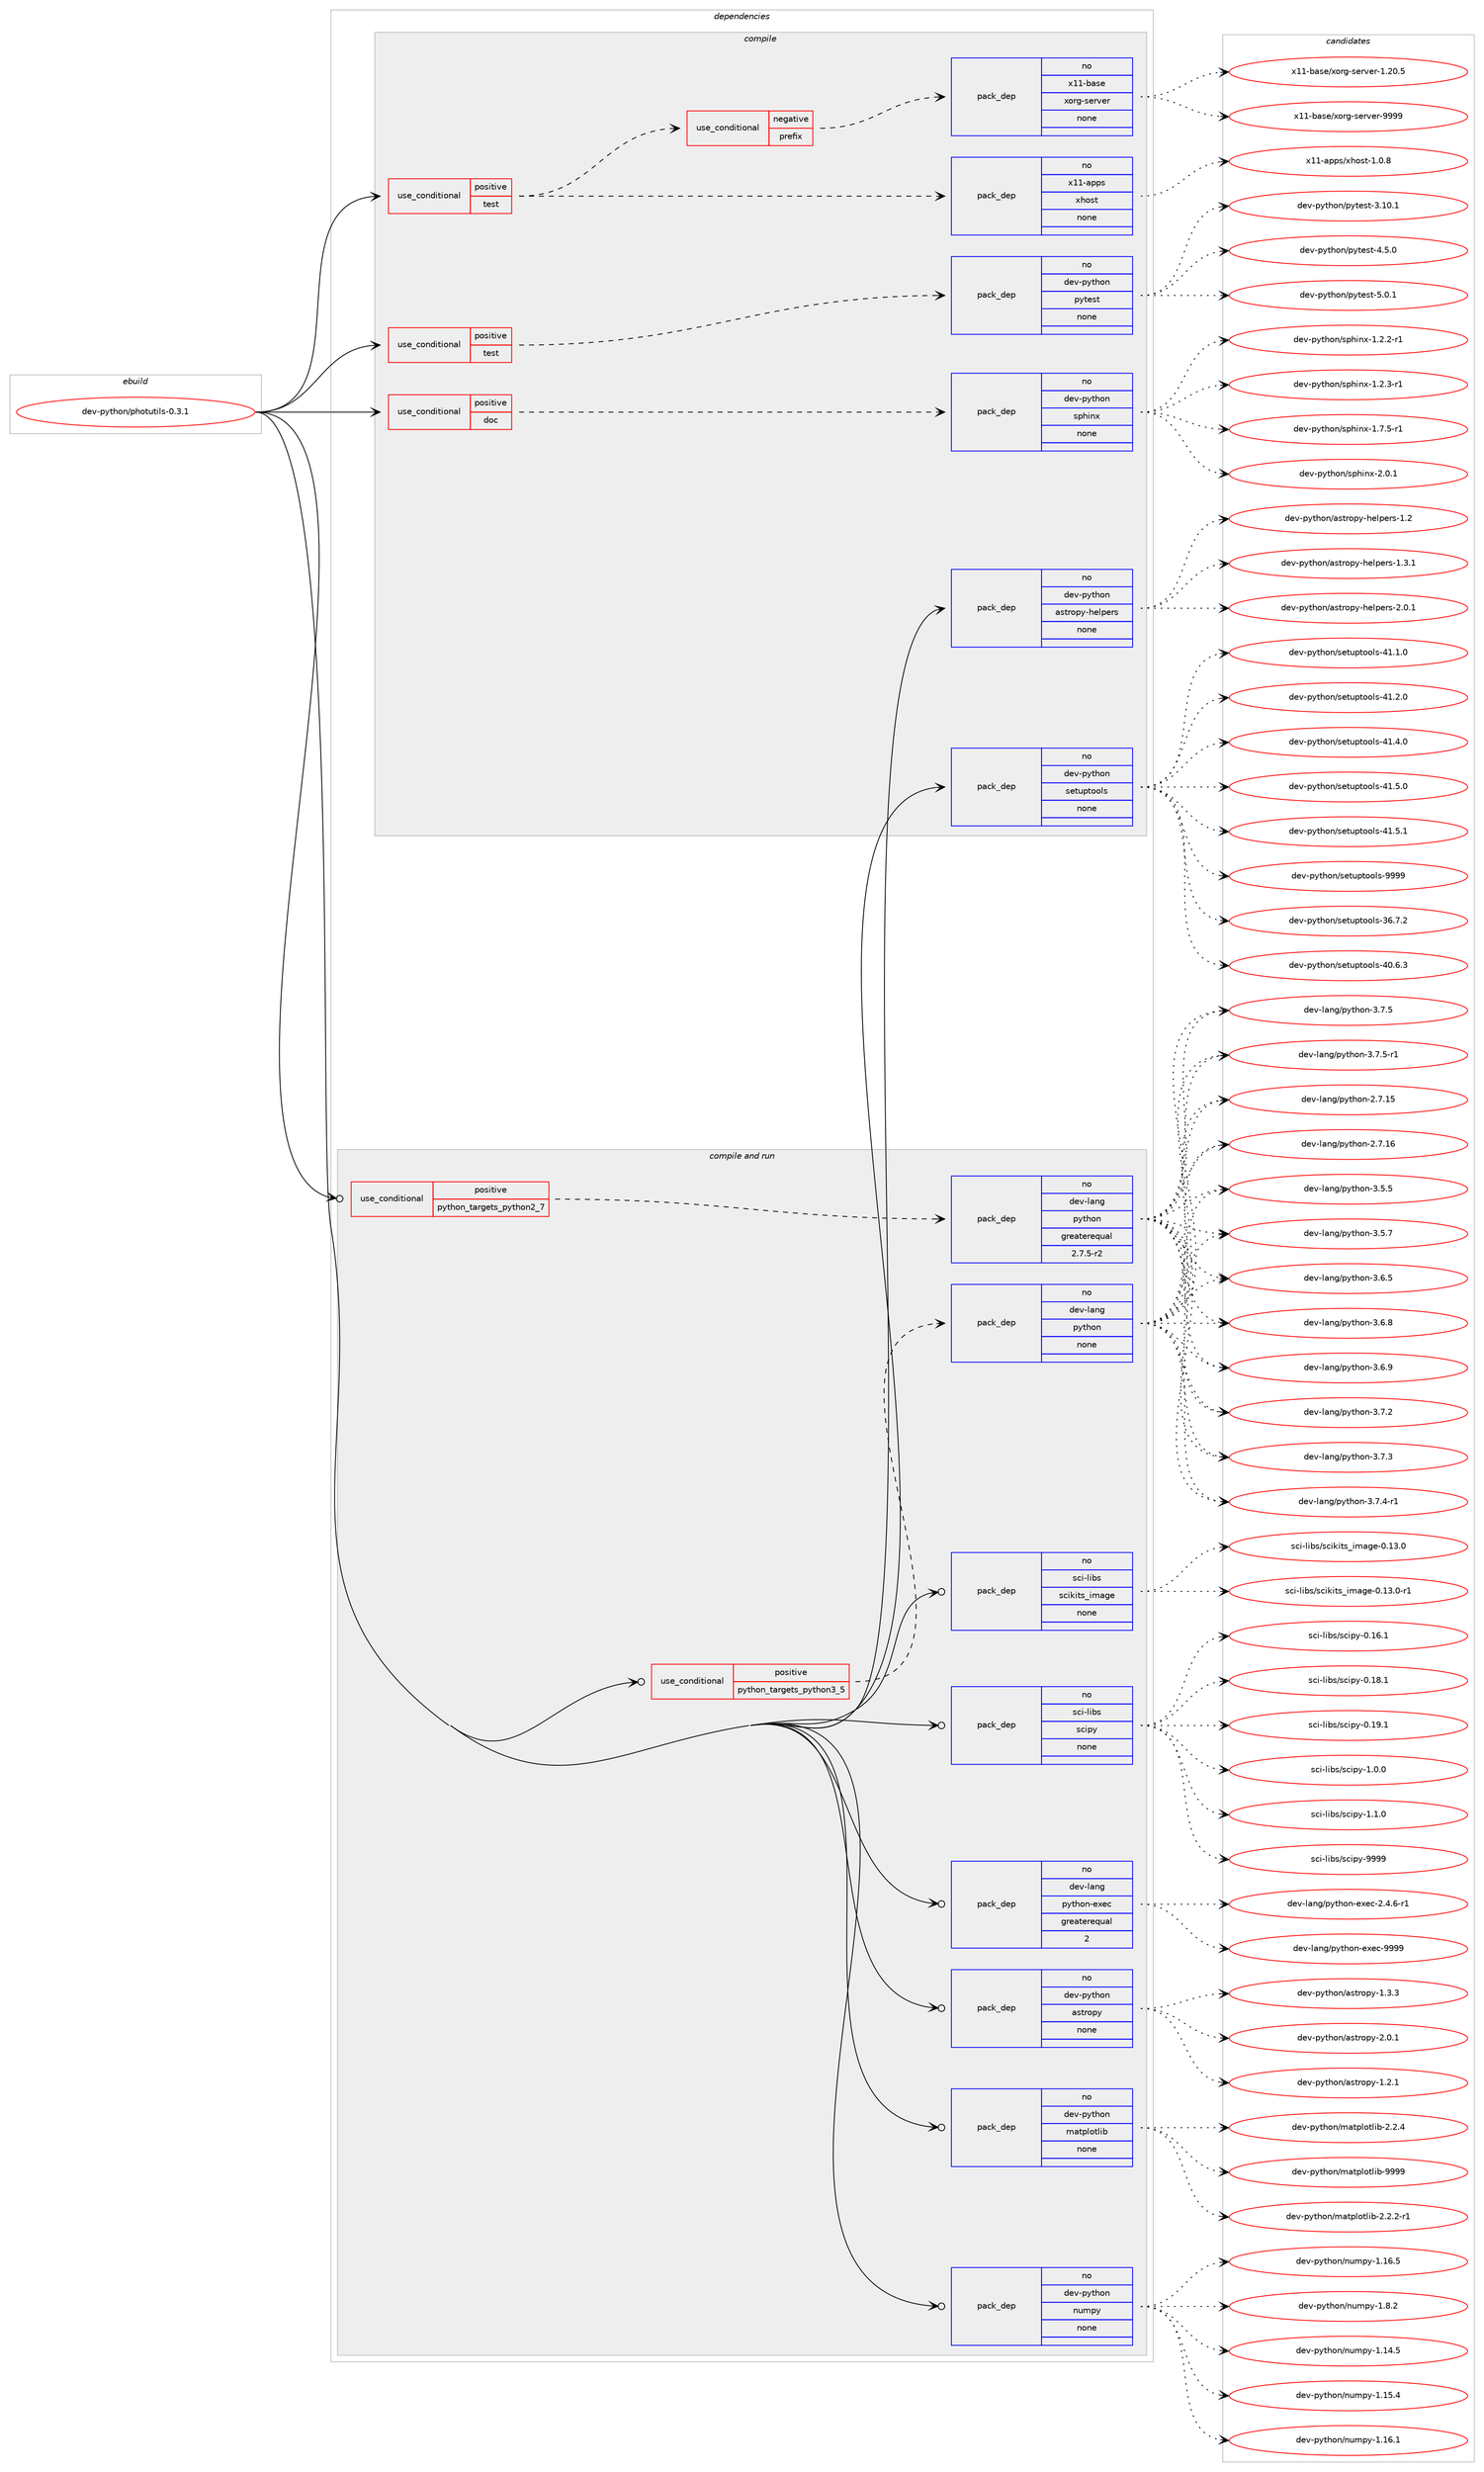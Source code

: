 digraph prolog {

# *************
# Graph options
# *************

newrank=true;
concentrate=true;
compound=true;
graph [rankdir=LR,fontname=Helvetica,fontsize=10,ranksep=1.5];#, ranksep=2.5, nodesep=0.2];
edge  [arrowhead=vee];
node  [fontname=Helvetica,fontsize=10];

# **********
# The ebuild
# **********

subgraph cluster_leftcol {
color=gray;
rank=same;
label=<<i>ebuild</i>>;
id [label="dev-python/photutils-0.3.1", color=red, width=4, href="../dev-python/photutils-0.3.1.svg"];
}

# ****************
# The dependencies
# ****************

subgraph cluster_midcol {
color=gray;
label=<<i>dependencies</i>>;
subgraph cluster_compile {
fillcolor="#eeeeee";
style=filled;
label=<<i>compile</i>>;
subgraph cond144426 {
dependency621754 [label=<<TABLE BORDER="0" CELLBORDER="1" CELLSPACING="0" CELLPADDING="4"><TR><TD ROWSPAN="3" CELLPADDING="10">use_conditional</TD></TR><TR><TD>positive</TD></TR><TR><TD>doc</TD></TR></TABLE>>, shape=none, color=red];
subgraph pack465488 {
dependency621755 [label=<<TABLE BORDER="0" CELLBORDER="1" CELLSPACING="0" CELLPADDING="4" WIDTH="220"><TR><TD ROWSPAN="6" CELLPADDING="30">pack_dep</TD></TR><TR><TD WIDTH="110">no</TD></TR><TR><TD>dev-python</TD></TR><TR><TD>sphinx</TD></TR><TR><TD>none</TD></TR><TR><TD></TD></TR></TABLE>>, shape=none, color=blue];
}
dependency621754:e -> dependency621755:w [weight=20,style="dashed",arrowhead="vee"];
}
id:e -> dependency621754:w [weight=20,style="solid",arrowhead="vee"];
subgraph cond144427 {
dependency621756 [label=<<TABLE BORDER="0" CELLBORDER="1" CELLSPACING="0" CELLPADDING="4"><TR><TD ROWSPAN="3" CELLPADDING="10">use_conditional</TD></TR><TR><TD>positive</TD></TR><TR><TD>test</TD></TR></TABLE>>, shape=none, color=red];
subgraph cond144428 {
dependency621757 [label=<<TABLE BORDER="0" CELLBORDER="1" CELLSPACING="0" CELLPADDING="4"><TR><TD ROWSPAN="3" CELLPADDING="10">use_conditional</TD></TR><TR><TD>negative</TD></TR><TR><TD>prefix</TD></TR></TABLE>>, shape=none, color=red];
subgraph pack465489 {
dependency621758 [label=<<TABLE BORDER="0" CELLBORDER="1" CELLSPACING="0" CELLPADDING="4" WIDTH="220"><TR><TD ROWSPAN="6" CELLPADDING="30">pack_dep</TD></TR><TR><TD WIDTH="110">no</TD></TR><TR><TD>x11-base</TD></TR><TR><TD>xorg-server</TD></TR><TR><TD>none</TD></TR><TR><TD></TD></TR></TABLE>>, shape=none, color=blue];
}
dependency621757:e -> dependency621758:w [weight=20,style="dashed",arrowhead="vee"];
}
dependency621756:e -> dependency621757:w [weight=20,style="dashed",arrowhead="vee"];
subgraph pack465490 {
dependency621759 [label=<<TABLE BORDER="0" CELLBORDER="1" CELLSPACING="0" CELLPADDING="4" WIDTH="220"><TR><TD ROWSPAN="6" CELLPADDING="30">pack_dep</TD></TR><TR><TD WIDTH="110">no</TD></TR><TR><TD>x11-apps</TD></TR><TR><TD>xhost</TD></TR><TR><TD>none</TD></TR><TR><TD></TD></TR></TABLE>>, shape=none, color=blue];
}
dependency621756:e -> dependency621759:w [weight=20,style="dashed",arrowhead="vee"];
}
id:e -> dependency621756:w [weight=20,style="solid",arrowhead="vee"];
subgraph cond144429 {
dependency621760 [label=<<TABLE BORDER="0" CELLBORDER="1" CELLSPACING="0" CELLPADDING="4"><TR><TD ROWSPAN="3" CELLPADDING="10">use_conditional</TD></TR><TR><TD>positive</TD></TR><TR><TD>test</TD></TR></TABLE>>, shape=none, color=red];
subgraph pack465491 {
dependency621761 [label=<<TABLE BORDER="0" CELLBORDER="1" CELLSPACING="0" CELLPADDING="4" WIDTH="220"><TR><TD ROWSPAN="6" CELLPADDING="30">pack_dep</TD></TR><TR><TD WIDTH="110">no</TD></TR><TR><TD>dev-python</TD></TR><TR><TD>pytest</TD></TR><TR><TD>none</TD></TR><TR><TD></TD></TR></TABLE>>, shape=none, color=blue];
}
dependency621760:e -> dependency621761:w [weight=20,style="dashed",arrowhead="vee"];
}
id:e -> dependency621760:w [weight=20,style="solid",arrowhead="vee"];
subgraph pack465492 {
dependency621762 [label=<<TABLE BORDER="0" CELLBORDER="1" CELLSPACING="0" CELLPADDING="4" WIDTH="220"><TR><TD ROWSPAN="6" CELLPADDING="30">pack_dep</TD></TR><TR><TD WIDTH="110">no</TD></TR><TR><TD>dev-python</TD></TR><TR><TD>astropy-helpers</TD></TR><TR><TD>none</TD></TR><TR><TD></TD></TR></TABLE>>, shape=none, color=blue];
}
id:e -> dependency621762:w [weight=20,style="solid",arrowhead="vee"];
subgraph pack465493 {
dependency621763 [label=<<TABLE BORDER="0" CELLBORDER="1" CELLSPACING="0" CELLPADDING="4" WIDTH="220"><TR><TD ROWSPAN="6" CELLPADDING="30">pack_dep</TD></TR><TR><TD WIDTH="110">no</TD></TR><TR><TD>dev-python</TD></TR><TR><TD>setuptools</TD></TR><TR><TD>none</TD></TR><TR><TD></TD></TR></TABLE>>, shape=none, color=blue];
}
id:e -> dependency621763:w [weight=20,style="solid",arrowhead="vee"];
}
subgraph cluster_compileandrun {
fillcolor="#eeeeee";
style=filled;
label=<<i>compile and run</i>>;
subgraph cond144430 {
dependency621764 [label=<<TABLE BORDER="0" CELLBORDER="1" CELLSPACING="0" CELLPADDING="4"><TR><TD ROWSPAN="3" CELLPADDING="10">use_conditional</TD></TR><TR><TD>positive</TD></TR><TR><TD>python_targets_python2_7</TD></TR></TABLE>>, shape=none, color=red];
subgraph pack465494 {
dependency621765 [label=<<TABLE BORDER="0" CELLBORDER="1" CELLSPACING="0" CELLPADDING="4" WIDTH="220"><TR><TD ROWSPAN="6" CELLPADDING="30">pack_dep</TD></TR><TR><TD WIDTH="110">no</TD></TR><TR><TD>dev-lang</TD></TR><TR><TD>python</TD></TR><TR><TD>greaterequal</TD></TR><TR><TD>2.7.5-r2</TD></TR></TABLE>>, shape=none, color=blue];
}
dependency621764:e -> dependency621765:w [weight=20,style="dashed",arrowhead="vee"];
}
id:e -> dependency621764:w [weight=20,style="solid",arrowhead="odotvee"];
subgraph cond144431 {
dependency621766 [label=<<TABLE BORDER="0" CELLBORDER="1" CELLSPACING="0" CELLPADDING="4"><TR><TD ROWSPAN="3" CELLPADDING="10">use_conditional</TD></TR><TR><TD>positive</TD></TR><TR><TD>python_targets_python3_5</TD></TR></TABLE>>, shape=none, color=red];
subgraph pack465495 {
dependency621767 [label=<<TABLE BORDER="0" CELLBORDER="1" CELLSPACING="0" CELLPADDING="4" WIDTH="220"><TR><TD ROWSPAN="6" CELLPADDING="30">pack_dep</TD></TR><TR><TD WIDTH="110">no</TD></TR><TR><TD>dev-lang</TD></TR><TR><TD>python</TD></TR><TR><TD>none</TD></TR><TR><TD></TD></TR></TABLE>>, shape=none, color=blue];
}
dependency621766:e -> dependency621767:w [weight=20,style="dashed",arrowhead="vee"];
}
id:e -> dependency621766:w [weight=20,style="solid",arrowhead="odotvee"];
subgraph pack465496 {
dependency621768 [label=<<TABLE BORDER="0" CELLBORDER="1" CELLSPACING="0" CELLPADDING="4" WIDTH="220"><TR><TD ROWSPAN="6" CELLPADDING="30">pack_dep</TD></TR><TR><TD WIDTH="110">no</TD></TR><TR><TD>dev-lang</TD></TR><TR><TD>python-exec</TD></TR><TR><TD>greaterequal</TD></TR><TR><TD>2</TD></TR></TABLE>>, shape=none, color=blue];
}
id:e -> dependency621768:w [weight=20,style="solid",arrowhead="odotvee"];
subgraph pack465497 {
dependency621769 [label=<<TABLE BORDER="0" CELLBORDER="1" CELLSPACING="0" CELLPADDING="4" WIDTH="220"><TR><TD ROWSPAN="6" CELLPADDING="30">pack_dep</TD></TR><TR><TD WIDTH="110">no</TD></TR><TR><TD>dev-python</TD></TR><TR><TD>astropy</TD></TR><TR><TD>none</TD></TR><TR><TD></TD></TR></TABLE>>, shape=none, color=blue];
}
id:e -> dependency621769:w [weight=20,style="solid",arrowhead="odotvee"];
subgraph pack465498 {
dependency621770 [label=<<TABLE BORDER="0" CELLBORDER="1" CELLSPACING="0" CELLPADDING="4" WIDTH="220"><TR><TD ROWSPAN="6" CELLPADDING="30">pack_dep</TD></TR><TR><TD WIDTH="110">no</TD></TR><TR><TD>dev-python</TD></TR><TR><TD>matplotlib</TD></TR><TR><TD>none</TD></TR><TR><TD></TD></TR></TABLE>>, shape=none, color=blue];
}
id:e -> dependency621770:w [weight=20,style="solid",arrowhead="odotvee"];
subgraph pack465499 {
dependency621771 [label=<<TABLE BORDER="0" CELLBORDER="1" CELLSPACING="0" CELLPADDING="4" WIDTH="220"><TR><TD ROWSPAN="6" CELLPADDING="30">pack_dep</TD></TR><TR><TD WIDTH="110">no</TD></TR><TR><TD>dev-python</TD></TR><TR><TD>numpy</TD></TR><TR><TD>none</TD></TR><TR><TD></TD></TR></TABLE>>, shape=none, color=blue];
}
id:e -> dependency621771:w [weight=20,style="solid",arrowhead="odotvee"];
subgraph pack465500 {
dependency621772 [label=<<TABLE BORDER="0" CELLBORDER="1" CELLSPACING="0" CELLPADDING="4" WIDTH="220"><TR><TD ROWSPAN="6" CELLPADDING="30">pack_dep</TD></TR><TR><TD WIDTH="110">no</TD></TR><TR><TD>sci-libs</TD></TR><TR><TD>scikits_image</TD></TR><TR><TD>none</TD></TR><TR><TD></TD></TR></TABLE>>, shape=none, color=blue];
}
id:e -> dependency621772:w [weight=20,style="solid",arrowhead="odotvee"];
subgraph pack465501 {
dependency621773 [label=<<TABLE BORDER="0" CELLBORDER="1" CELLSPACING="0" CELLPADDING="4" WIDTH="220"><TR><TD ROWSPAN="6" CELLPADDING="30">pack_dep</TD></TR><TR><TD WIDTH="110">no</TD></TR><TR><TD>sci-libs</TD></TR><TR><TD>scipy</TD></TR><TR><TD>none</TD></TR><TR><TD></TD></TR></TABLE>>, shape=none, color=blue];
}
id:e -> dependency621773:w [weight=20,style="solid",arrowhead="odotvee"];
}
subgraph cluster_run {
fillcolor="#eeeeee";
style=filled;
label=<<i>run</i>>;
}
}

# **************
# The candidates
# **************

subgraph cluster_choices {
rank=same;
color=gray;
label=<<i>candidates</i>>;

subgraph choice465488 {
color=black;
nodesep=1;
choice10010111845112121116104111110471151121041051101204549465046504511449 [label="dev-python/sphinx-1.2.2-r1", color=red, width=4,href="../dev-python/sphinx-1.2.2-r1.svg"];
choice10010111845112121116104111110471151121041051101204549465046514511449 [label="dev-python/sphinx-1.2.3-r1", color=red, width=4,href="../dev-python/sphinx-1.2.3-r1.svg"];
choice10010111845112121116104111110471151121041051101204549465546534511449 [label="dev-python/sphinx-1.7.5-r1", color=red, width=4,href="../dev-python/sphinx-1.7.5-r1.svg"];
choice1001011184511212111610411111047115112104105110120455046484649 [label="dev-python/sphinx-2.0.1", color=red, width=4,href="../dev-python/sphinx-2.0.1.svg"];
dependency621755:e -> choice10010111845112121116104111110471151121041051101204549465046504511449:w [style=dotted,weight="100"];
dependency621755:e -> choice10010111845112121116104111110471151121041051101204549465046514511449:w [style=dotted,weight="100"];
dependency621755:e -> choice10010111845112121116104111110471151121041051101204549465546534511449:w [style=dotted,weight="100"];
dependency621755:e -> choice1001011184511212111610411111047115112104105110120455046484649:w [style=dotted,weight="100"];
}
subgraph choice465489 {
color=black;
nodesep=1;
choice1204949459897115101471201111141034511510111411810111445494650484653 [label="x11-base/xorg-server-1.20.5", color=red, width=4,href="../x11-base/xorg-server-1.20.5.svg"];
choice120494945989711510147120111114103451151011141181011144557575757 [label="x11-base/xorg-server-9999", color=red, width=4,href="../x11-base/xorg-server-9999.svg"];
dependency621758:e -> choice1204949459897115101471201111141034511510111411810111445494650484653:w [style=dotted,weight="100"];
dependency621758:e -> choice120494945989711510147120111114103451151011141181011144557575757:w [style=dotted,weight="100"];
}
subgraph choice465490 {
color=black;
nodesep=1;
choice1204949459711211211547120104111115116454946484656 [label="x11-apps/xhost-1.0.8", color=red, width=4,href="../x11-apps/xhost-1.0.8.svg"];
dependency621759:e -> choice1204949459711211211547120104111115116454946484656:w [style=dotted,weight="100"];
}
subgraph choice465491 {
color=black;
nodesep=1;
choice100101118451121211161041111104711212111610111511645514649484649 [label="dev-python/pytest-3.10.1", color=red, width=4,href="../dev-python/pytest-3.10.1.svg"];
choice1001011184511212111610411111047112121116101115116455246534648 [label="dev-python/pytest-4.5.0", color=red, width=4,href="../dev-python/pytest-4.5.0.svg"];
choice1001011184511212111610411111047112121116101115116455346484649 [label="dev-python/pytest-5.0.1", color=red, width=4,href="../dev-python/pytest-5.0.1.svg"];
dependency621761:e -> choice100101118451121211161041111104711212111610111511645514649484649:w [style=dotted,weight="100"];
dependency621761:e -> choice1001011184511212111610411111047112121116101115116455246534648:w [style=dotted,weight="100"];
dependency621761:e -> choice1001011184511212111610411111047112121116101115116455346484649:w [style=dotted,weight="100"];
}
subgraph choice465492 {
color=black;
nodesep=1;
choice1001011184511212111610411111047971151161141111121214510410110811210111411545494650 [label="dev-python/astropy-helpers-1.2", color=red, width=4,href="../dev-python/astropy-helpers-1.2.svg"];
choice10010111845112121116104111110479711511611411111212145104101108112101114115454946514649 [label="dev-python/astropy-helpers-1.3.1", color=red, width=4,href="../dev-python/astropy-helpers-1.3.1.svg"];
choice10010111845112121116104111110479711511611411111212145104101108112101114115455046484649 [label="dev-python/astropy-helpers-2.0.1", color=red, width=4,href="../dev-python/astropy-helpers-2.0.1.svg"];
dependency621762:e -> choice1001011184511212111610411111047971151161141111121214510410110811210111411545494650:w [style=dotted,weight="100"];
dependency621762:e -> choice10010111845112121116104111110479711511611411111212145104101108112101114115454946514649:w [style=dotted,weight="100"];
dependency621762:e -> choice10010111845112121116104111110479711511611411111212145104101108112101114115455046484649:w [style=dotted,weight="100"];
}
subgraph choice465493 {
color=black;
nodesep=1;
choice100101118451121211161041111104711510111611711211611111110811545515446554650 [label="dev-python/setuptools-36.7.2", color=red, width=4,href="../dev-python/setuptools-36.7.2.svg"];
choice100101118451121211161041111104711510111611711211611111110811545524846544651 [label="dev-python/setuptools-40.6.3", color=red, width=4,href="../dev-python/setuptools-40.6.3.svg"];
choice100101118451121211161041111104711510111611711211611111110811545524946494648 [label="dev-python/setuptools-41.1.0", color=red, width=4,href="../dev-python/setuptools-41.1.0.svg"];
choice100101118451121211161041111104711510111611711211611111110811545524946504648 [label="dev-python/setuptools-41.2.0", color=red, width=4,href="../dev-python/setuptools-41.2.0.svg"];
choice100101118451121211161041111104711510111611711211611111110811545524946524648 [label="dev-python/setuptools-41.4.0", color=red, width=4,href="../dev-python/setuptools-41.4.0.svg"];
choice100101118451121211161041111104711510111611711211611111110811545524946534648 [label="dev-python/setuptools-41.5.0", color=red, width=4,href="../dev-python/setuptools-41.5.0.svg"];
choice100101118451121211161041111104711510111611711211611111110811545524946534649 [label="dev-python/setuptools-41.5.1", color=red, width=4,href="../dev-python/setuptools-41.5.1.svg"];
choice10010111845112121116104111110471151011161171121161111111081154557575757 [label="dev-python/setuptools-9999", color=red, width=4,href="../dev-python/setuptools-9999.svg"];
dependency621763:e -> choice100101118451121211161041111104711510111611711211611111110811545515446554650:w [style=dotted,weight="100"];
dependency621763:e -> choice100101118451121211161041111104711510111611711211611111110811545524846544651:w [style=dotted,weight="100"];
dependency621763:e -> choice100101118451121211161041111104711510111611711211611111110811545524946494648:w [style=dotted,weight="100"];
dependency621763:e -> choice100101118451121211161041111104711510111611711211611111110811545524946504648:w [style=dotted,weight="100"];
dependency621763:e -> choice100101118451121211161041111104711510111611711211611111110811545524946524648:w [style=dotted,weight="100"];
dependency621763:e -> choice100101118451121211161041111104711510111611711211611111110811545524946534648:w [style=dotted,weight="100"];
dependency621763:e -> choice100101118451121211161041111104711510111611711211611111110811545524946534649:w [style=dotted,weight="100"];
dependency621763:e -> choice10010111845112121116104111110471151011161171121161111111081154557575757:w [style=dotted,weight="100"];
}
subgraph choice465494 {
color=black;
nodesep=1;
choice10010111845108971101034711212111610411111045504655464953 [label="dev-lang/python-2.7.15", color=red, width=4,href="../dev-lang/python-2.7.15.svg"];
choice10010111845108971101034711212111610411111045504655464954 [label="dev-lang/python-2.7.16", color=red, width=4,href="../dev-lang/python-2.7.16.svg"];
choice100101118451089711010347112121116104111110455146534653 [label="dev-lang/python-3.5.5", color=red, width=4,href="../dev-lang/python-3.5.5.svg"];
choice100101118451089711010347112121116104111110455146534655 [label="dev-lang/python-3.5.7", color=red, width=4,href="../dev-lang/python-3.5.7.svg"];
choice100101118451089711010347112121116104111110455146544653 [label="dev-lang/python-3.6.5", color=red, width=4,href="../dev-lang/python-3.6.5.svg"];
choice100101118451089711010347112121116104111110455146544656 [label="dev-lang/python-3.6.8", color=red, width=4,href="../dev-lang/python-3.6.8.svg"];
choice100101118451089711010347112121116104111110455146544657 [label="dev-lang/python-3.6.9", color=red, width=4,href="../dev-lang/python-3.6.9.svg"];
choice100101118451089711010347112121116104111110455146554650 [label="dev-lang/python-3.7.2", color=red, width=4,href="../dev-lang/python-3.7.2.svg"];
choice100101118451089711010347112121116104111110455146554651 [label="dev-lang/python-3.7.3", color=red, width=4,href="../dev-lang/python-3.7.3.svg"];
choice1001011184510897110103471121211161041111104551465546524511449 [label="dev-lang/python-3.7.4-r1", color=red, width=4,href="../dev-lang/python-3.7.4-r1.svg"];
choice100101118451089711010347112121116104111110455146554653 [label="dev-lang/python-3.7.5", color=red, width=4,href="../dev-lang/python-3.7.5.svg"];
choice1001011184510897110103471121211161041111104551465546534511449 [label="dev-lang/python-3.7.5-r1", color=red, width=4,href="../dev-lang/python-3.7.5-r1.svg"];
dependency621765:e -> choice10010111845108971101034711212111610411111045504655464953:w [style=dotted,weight="100"];
dependency621765:e -> choice10010111845108971101034711212111610411111045504655464954:w [style=dotted,weight="100"];
dependency621765:e -> choice100101118451089711010347112121116104111110455146534653:w [style=dotted,weight="100"];
dependency621765:e -> choice100101118451089711010347112121116104111110455146534655:w [style=dotted,weight="100"];
dependency621765:e -> choice100101118451089711010347112121116104111110455146544653:w [style=dotted,weight="100"];
dependency621765:e -> choice100101118451089711010347112121116104111110455146544656:w [style=dotted,weight="100"];
dependency621765:e -> choice100101118451089711010347112121116104111110455146544657:w [style=dotted,weight="100"];
dependency621765:e -> choice100101118451089711010347112121116104111110455146554650:w [style=dotted,weight="100"];
dependency621765:e -> choice100101118451089711010347112121116104111110455146554651:w [style=dotted,weight="100"];
dependency621765:e -> choice1001011184510897110103471121211161041111104551465546524511449:w [style=dotted,weight="100"];
dependency621765:e -> choice100101118451089711010347112121116104111110455146554653:w [style=dotted,weight="100"];
dependency621765:e -> choice1001011184510897110103471121211161041111104551465546534511449:w [style=dotted,weight="100"];
}
subgraph choice465495 {
color=black;
nodesep=1;
choice10010111845108971101034711212111610411111045504655464953 [label="dev-lang/python-2.7.15", color=red, width=4,href="../dev-lang/python-2.7.15.svg"];
choice10010111845108971101034711212111610411111045504655464954 [label="dev-lang/python-2.7.16", color=red, width=4,href="../dev-lang/python-2.7.16.svg"];
choice100101118451089711010347112121116104111110455146534653 [label="dev-lang/python-3.5.5", color=red, width=4,href="../dev-lang/python-3.5.5.svg"];
choice100101118451089711010347112121116104111110455146534655 [label="dev-lang/python-3.5.7", color=red, width=4,href="../dev-lang/python-3.5.7.svg"];
choice100101118451089711010347112121116104111110455146544653 [label="dev-lang/python-3.6.5", color=red, width=4,href="../dev-lang/python-3.6.5.svg"];
choice100101118451089711010347112121116104111110455146544656 [label="dev-lang/python-3.6.8", color=red, width=4,href="../dev-lang/python-3.6.8.svg"];
choice100101118451089711010347112121116104111110455146544657 [label="dev-lang/python-3.6.9", color=red, width=4,href="../dev-lang/python-3.6.9.svg"];
choice100101118451089711010347112121116104111110455146554650 [label="dev-lang/python-3.7.2", color=red, width=4,href="../dev-lang/python-3.7.2.svg"];
choice100101118451089711010347112121116104111110455146554651 [label="dev-lang/python-3.7.3", color=red, width=4,href="../dev-lang/python-3.7.3.svg"];
choice1001011184510897110103471121211161041111104551465546524511449 [label="dev-lang/python-3.7.4-r1", color=red, width=4,href="../dev-lang/python-3.7.4-r1.svg"];
choice100101118451089711010347112121116104111110455146554653 [label="dev-lang/python-3.7.5", color=red, width=4,href="../dev-lang/python-3.7.5.svg"];
choice1001011184510897110103471121211161041111104551465546534511449 [label="dev-lang/python-3.7.5-r1", color=red, width=4,href="../dev-lang/python-3.7.5-r1.svg"];
dependency621767:e -> choice10010111845108971101034711212111610411111045504655464953:w [style=dotted,weight="100"];
dependency621767:e -> choice10010111845108971101034711212111610411111045504655464954:w [style=dotted,weight="100"];
dependency621767:e -> choice100101118451089711010347112121116104111110455146534653:w [style=dotted,weight="100"];
dependency621767:e -> choice100101118451089711010347112121116104111110455146534655:w [style=dotted,weight="100"];
dependency621767:e -> choice100101118451089711010347112121116104111110455146544653:w [style=dotted,weight="100"];
dependency621767:e -> choice100101118451089711010347112121116104111110455146544656:w [style=dotted,weight="100"];
dependency621767:e -> choice100101118451089711010347112121116104111110455146544657:w [style=dotted,weight="100"];
dependency621767:e -> choice100101118451089711010347112121116104111110455146554650:w [style=dotted,weight="100"];
dependency621767:e -> choice100101118451089711010347112121116104111110455146554651:w [style=dotted,weight="100"];
dependency621767:e -> choice1001011184510897110103471121211161041111104551465546524511449:w [style=dotted,weight="100"];
dependency621767:e -> choice100101118451089711010347112121116104111110455146554653:w [style=dotted,weight="100"];
dependency621767:e -> choice1001011184510897110103471121211161041111104551465546534511449:w [style=dotted,weight="100"];
}
subgraph choice465496 {
color=black;
nodesep=1;
choice10010111845108971101034711212111610411111045101120101994550465246544511449 [label="dev-lang/python-exec-2.4.6-r1", color=red, width=4,href="../dev-lang/python-exec-2.4.6-r1.svg"];
choice10010111845108971101034711212111610411111045101120101994557575757 [label="dev-lang/python-exec-9999", color=red, width=4,href="../dev-lang/python-exec-9999.svg"];
dependency621768:e -> choice10010111845108971101034711212111610411111045101120101994550465246544511449:w [style=dotted,weight="100"];
dependency621768:e -> choice10010111845108971101034711212111610411111045101120101994557575757:w [style=dotted,weight="100"];
}
subgraph choice465497 {
color=black;
nodesep=1;
choice100101118451121211161041111104797115116114111112121454946504649 [label="dev-python/astropy-1.2.1", color=red, width=4,href="../dev-python/astropy-1.2.1.svg"];
choice100101118451121211161041111104797115116114111112121454946514651 [label="dev-python/astropy-1.3.3", color=red, width=4,href="../dev-python/astropy-1.3.3.svg"];
choice100101118451121211161041111104797115116114111112121455046484649 [label="dev-python/astropy-2.0.1", color=red, width=4,href="../dev-python/astropy-2.0.1.svg"];
dependency621769:e -> choice100101118451121211161041111104797115116114111112121454946504649:w [style=dotted,weight="100"];
dependency621769:e -> choice100101118451121211161041111104797115116114111112121454946514651:w [style=dotted,weight="100"];
dependency621769:e -> choice100101118451121211161041111104797115116114111112121455046484649:w [style=dotted,weight="100"];
}
subgraph choice465498 {
color=black;
nodesep=1;
choice100101118451121211161041111104710997116112108111116108105984550465046504511449 [label="dev-python/matplotlib-2.2.2-r1", color=red, width=4,href="../dev-python/matplotlib-2.2.2-r1.svg"];
choice10010111845112121116104111110471099711611210811111610810598455046504652 [label="dev-python/matplotlib-2.2.4", color=red, width=4,href="../dev-python/matplotlib-2.2.4.svg"];
choice100101118451121211161041111104710997116112108111116108105984557575757 [label="dev-python/matplotlib-9999", color=red, width=4,href="../dev-python/matplotlib-9999.svg"];
dependency621770:e -> choice100101118451121211161041111104710997116112108111116108105984550465046504511449:w [style=dotted,weight="100"];
dependency621770:e -> choice10010111845112121116104111110471099711611210811111610810598455046504652:w [style=dotted,weight="100"];
dependency621770:e -> choice100101118451121211161041111104710997116112108111116108105984557575757:w [style=dotted,weight="100"];
}
subgraph choice465499 {
color=black;
nodesep=1;
choice100101118451121211161041111104711011710911212145494649524653 [label="dev-python/numpy-1.14.5", color=red, width=4,href="../dev-python/numpy-1.14.5.svg"];
choice100101118451121211161041111104711011710911212145494649534652 [label="dev-python/numpy-1.15.4", color=red, width=4,href="../dev-python/numpy-1.15.4.svg"];
choice100101118451121211161041111104711011710911212145494649544649 [label="dev-python/numpy-1.16.1", color=red, width=4,href="../dev-python/numpy-1.16.1.svg"];
choice100101118451121211161041111104711011710911212145494649544653 [label="dev-python/numpy-1.16.5", color=red, width=4,href="../dev-python/numpy-1.16.5.svg"];
choice1001011184511212111610411111047110117109112121454946564650 [label="dev-python/numpy-1.8.2", color=red, width=4,href="../dev-python/numpy-1.8.2.svg"];
dependency621771:e -> choice100101118451121211161041111104711011710911212145494649524653:w [style=dotted,weight="100"];
dependency621771:e -> choice100101118451121211161041111104711011710911212145494649534652:w [style=dotted,weight="100"];
dependency621771:e -> choice100101118451121211161041111104711011710911212145494649544649:w [style=dotted,weight="100"];
dependency621771:e -> choice100101118451121211161041111104711011710911212145494649544653:w [style=dotted,weight="100"];
dependency621771:e -> choice1001011184511212111610411111047110117109112121454946564650:w [style=dotted,weight="100"];
}
subgraph choice465500 {
color=black;
nodesep=1;
choice1159910545108105981154711599105107105116115951051099710310145484649514648 [label="sci-libs/scikits_image-0.13.0", color=red, width=4,href="../sci-libs/scikits_image-0.13.0.svg"];
choice11599105451081059811547115991051071051161159510510997103101454846495146484511449 [label="sci-libs/scikits_image-0.13.0-r1", color=red, width=4,href="../sci-libs/scikits_image-0.13.0-r1.svg"];
dependency621772:e -> choice1159910545108105981154711599105107105116115951051099710310145484649514648:w [style=dotted,weight="100"];
dependency621772:e -> choice11599105451081059811547115991051071051161159510510997103101454846495146484511449:w [style=dotted,weight="100"];
}
subgraph choice465501 {
color=black;
nodesep=1;
choice115991054510810598115471159910511212145484649544649 [label="sci-libs/scipy-0.16.1", color=red, width=4,href="../sci-libs/scipy-0.16.1.svg"];
choice115991054510810598115471159910511212145484649564649 [label="sci-libs/scipy-0.18.1", color=red, width=4,href="../sci-libs/scipy-0.18.1.svg"];
choice115991054510810598115471159910511212145484649574649 [label="sci-libs/scipy-0.19.1", color=red, width=4,href="../sci-libs/scipy-0.19.1.svg"];
choice1159910545108105981154711599105112121454946484648 [label="sci-libs/scipy-1.0.0", color=red, width=4,href="../sci-libs/scipy-1.0.0.svg"];
choice1159910545108105981154711599105112121454946494648 [label="sci-libs/scipy-1.1.0", color=red, width=4,href="../sci-libs/scipy-1.1.0.svg"];
choice11599105451081059811547115991051121214557575757 [label="sci-libs/scipy-9999", color=red, width=4,href="../sci-libs/scipy-9999.svg"];
dependency621773:e -> choice115991054510810598115471159910511212145484649544649:w [style=dotted,weight="100"];
dependency621773:e -> choice115991054510810598115471159910511212145484649564649:w [style=dotted,weight="100"];
dependency621773:e -> choice115991054510810598115471159910511212145484649574649:w [style=dotted,weight="100"];
dependency621773:e -> choice1159910545108105981154711599105112121454946484648:w [style=dotted,weight="100"];
dependency621773:e -> choice1159910545108105981154711599105112121454946494648:w [style=dotted,weight="100"];
dependency621773:e -> choice11599105451081059811547115991051121214557575757:w [style=dotted,weight="100"];
}
}

}

